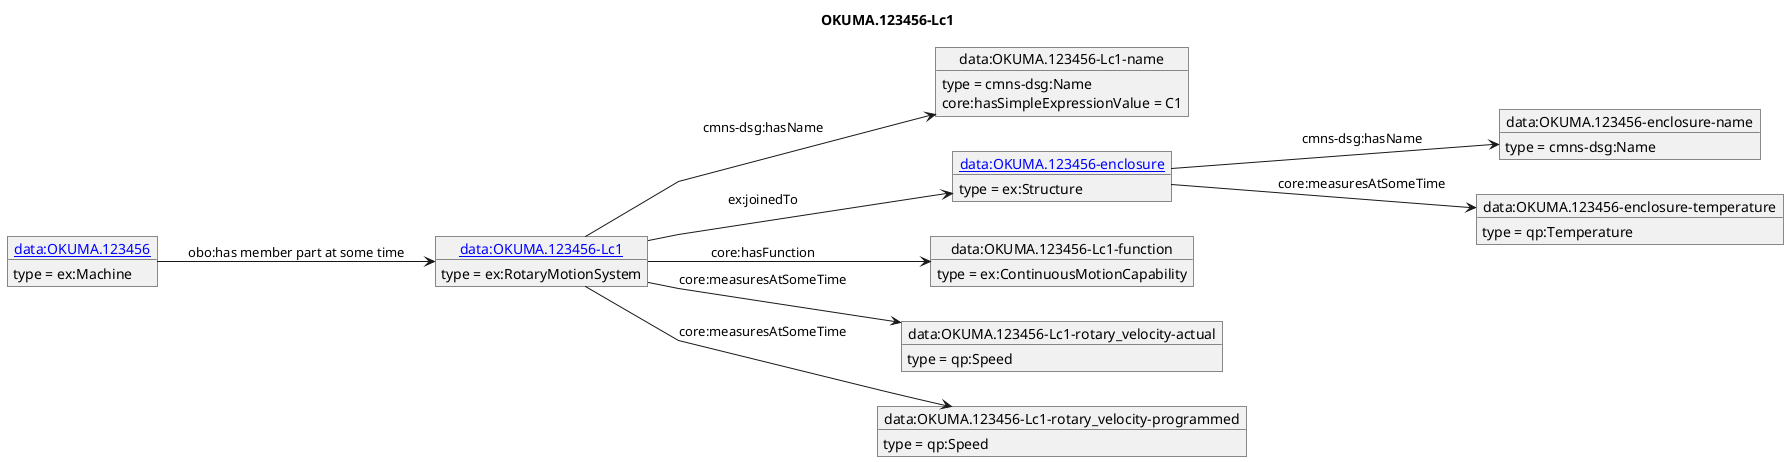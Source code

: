 @startuml
skinparam linetype polyline
left to right direction
title OKUMA.123456-Lc1
object "[[./OKUMA.123456-Lc1.html data:OKUMA.123456-Lc1]]" as o1 {
 type = ex:RotaryMotionSystem
 }
object "data:OKUMA.123456-Lc1-name" as o2 {
 type = cmns-dsg:Name
 }
object "[[./OKUMA.123456-enclosure.html data:OKUMA.123456-enclosure]]" as o3 {
 type = ex:Structure
 }
object "data:OKUMA.123456-enclosure-name" as o4 {
 type = cmns-dsg:Name
 }
object "data:OKUMA.123456-enclosure-temperature" as o5 {
 type = qp:Temperature
 }
object "data:OKUMA.123456-Lc1-function" as o6 {
 type = ex:ContinuousMotionCapability
 }
object "data:OKUMA.123456-Lc1-rotary_velocity-actual" as o7 {
 type = qp:Speed
 }
object "data:OKUMA.123456-Lc1-rotary_velocity-programmed" as o8 {
 type = qp:Speed
 }
object "[[./OKUMA.123456.html data:OKUMA.123456]]" as o9 {
 type = ex:Machine
 }
o1 --> o2 : cmns-dsg:hasName
o2 : core:hasSimpleExpressionValue = C1
o1 --> o3 : ex:joinedTo
o3 --> o4 : cmns-dsg:hasName
o3 --> o5 : core:measuresAtSomeTime
o1 --> o6 : core:hasFunction
o1 --> o7 : core:measuresAtSomeTime
o1 --> o8 : core:measuresAtSomeTime
o9 --> o1 : obo:has member part at some time
@enduml
